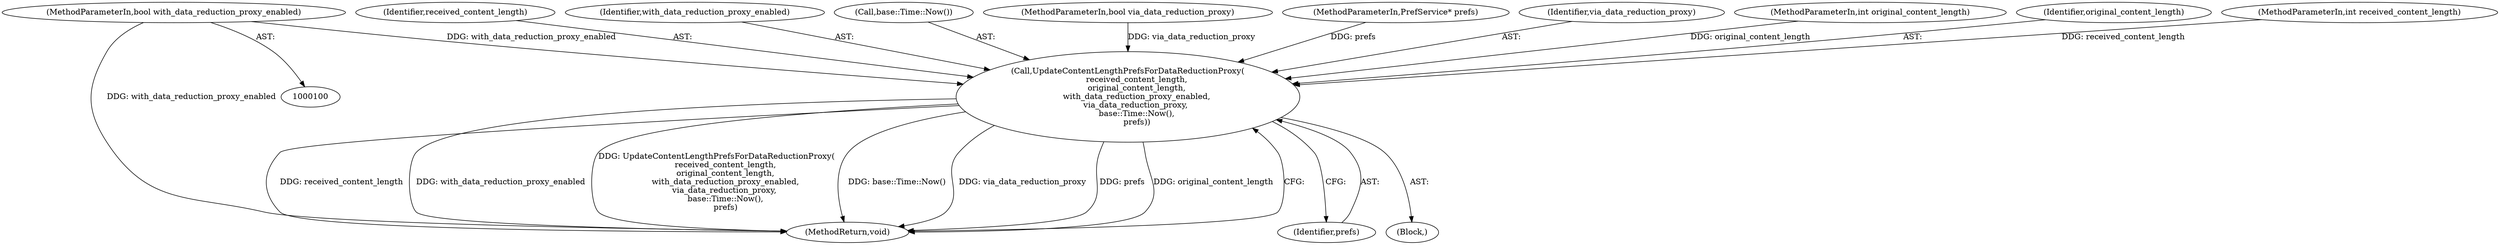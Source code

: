 digraph "1_Chrome_828eab2216a765dea92575c290421c115b8ad028_6@del" {
"1000103" [label="(MethodParameterIn,bool with_data_reduction_proxy_enabled)"];
"1000129" [label="(Call,UpdateContentLengthPrefsForDataReductionProxy(\n       received_content_length,\n       original_content_length,\n       with_data_reduction_proxy_enabled,\n      via_data_reduction_proxy,\n       base::Time::Now(),\n       prefs))"];
"1000130" [label="(Identifier,received_content_length)"];
"1000106" [label="(Block,)"];
"1000129" [label="(Call,UpdateContentLengthPrefsForDataReductionProxy(\n       received_content_length,\n       original_content_length,\n       with_data_reduction_proxy_enabled,\n      via_data_reduction_proxy,\n       base::Time::Now(),\n       prefs))"];
"1000132" [label="(Identifier,with_data_reduction_proxy_enabled)"];
"1000134" [label="(Call,base::Time::Now())"];
"1000104" [label="(MethodParameterIn,bool via_data_reduction_proxy)"];
"1000105" [label="(MethodParameterIn,PrefService* prefs)"];
"1000133" [label="(Identifier,via_data_reduction_proxy)"];
"1000136" [label="(MethodReturn,void)"];
"1000102" [label="(MethodParameterIn,int original_content_length)"];
"1000131" [label="(Identifier,original_content_length)"];
"1000101" [label="(MethodParameterIn,int received_content_length)"];
"1000103" [label="(MethodParameterIn,bool with_data_reduction_proxy_enabled)"];
"1000135" [label="(Identifier,prefs)"];
"1000103" -> "1000100"  [label="AST: "];
"1000103" -> "1000136"  [label="DDG: with_data_reduction_proxy_enabled"];
"1000103" -> "1000129"  [label="DDG: with_data_reduction_proxy_enabled"];
"1000129" -> "1000106"  [label="AST: "];
"1000129" -> "1000135"  [label="CFG: "];
"1000130" -> "1000129"  [label="AST: "];
"1000131" -> "1000129"  [label="AST: "];
"1000132" -> "1000129"  [label="AST: "];
"1000133" -> "1000129"  [label="AST: "];
"1000134" -> "1000129"  [label="AST: "];
"1000135" -> "1000129"  [label="AST: "];
"1000136" -> "1000129"  [label="CFG: "];
"1000129" -> "1000136"  [label="DDG: received_content_length"];
"1000129" -> "1000136"  [label="DDG: with_data_reduction_proxy_enabled"];
"1000129" -> "1000136"  [label="DDG: UpdateContentLengthPrefsForDataReductionProxy(\n       received_content_length,\n       original_content_length,\n       with_data_reduction_proxy_enabled,\n      via_data_reduction_proxy,\n       base::Time::Now(),\n       prefs)"];
"1000129" -> "1000136"  [label="DDG: base::Time::Now()"];
"1000129" -> "1000136"  [label="DDG: via_data_reduction_proxy"];
"1000129" -> "1000136"  [label="DDG: prefs"];
"1000129" -> "1000136"  [label="DDG: original_content_length"];
"1000101" -> "1000129"  [label="DDG: received_content_length"];
"1000102" -> "1000129"  [label="DDG: original_content_length"];
"1000104" -> "1000129"  [label="DDG: via_data_reduction_proxy"];
"1000105" -> "1000129"  [label="DDG: prefs"];
}
